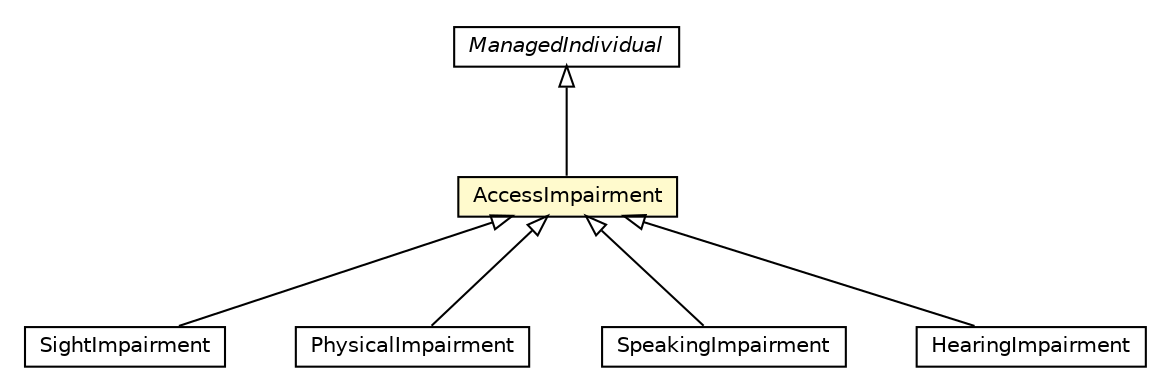 #!/usr/local/bin/dot
#
# Class diagram 
# Generated by UMLGraph version R5_6-24-gf6e263 (http://www.umlgraph.org/)
#

digraph G {
	edge [fontname="Helvetica",fontsize=10,labelfontname="Helvetica",labelfontsize=10];
	node [fontname="Helvetica",fontsize=10,shape=plaintext];
	nodesep=0.25;
	ranksep=0.5;
	// org.universAAL.middleware.owl.ManagedIndividual
	c1900885 [label=<<table title="org.universAAL.middleware.owl.ManagedIndividual" border="0" cellborder="1" cellspacing="0" cellpadding="2" port="p" href="../../owl/ManagedIndividual.html">
		<tr><td><table border="0" cellspacing="0" cellpadding="1">
<tr><td align="center" balign="center"><font face="Helvetica-Oblique"> ManagedIndividual </font></td></tr>
		</table></td></tr>
		</table>>, URL="../../owl/ManagedIndividual.html", fontname="Helvetica", fontcolor="black", fontsize=10.0];
	// org.universAAL.middleware.ui.owl.AccessImpairment
	c1901251 [label=<<table title="org.universAAL.middleware.ui.owl.AccessImpairment" border="0" cellborder="1" cellspacing="0" cellpadding="2" port="p" bgcolor="lemonChiffon" href="./AccessImpairment.html">
		<tr><td><table border="0" cellspacing="0" cellpadding="1">
<tr><td align="center" balign="center"> AccessImpairment </td></tr>
		</table></td></tr>
		</table>>, URL="./AccessImpairment.html", fontname="Helvetica", fontcolor="black", fontsize=10.0];
	// org.universAAL.ontology.impairment.SightImpairment
	c1901661 [label=<<table title="org.universAAL.ontology.impairment.SightImpairment" border="0" cellborder="1" cellspacing="0" cellpadding="2" port="p" href="../../../ontology/impairment/SightImpairment.html">
		<tr><td><table border="0" cellspacing="0" cellpadding="1">
<tr><td align="center" balign="center"> SightImpairment </td></tr>
		</table></td></tr>
		</table>>, URL="../../../ontology/impairment/SightImpairment.html", fontname="Helvetica", fontcolor="black", fontsize=10.0];
	// org.universAAL.ontology.impairment.PhysicalImpairment
	c1901663 [label=<<table title="org.universAAL.ontology.impairment.PhysicalImpairment" border="0" cellborder="1" cellspacing="0" cellpadding="2" port="p" href="../../../ontology/impairment/PhysicalImpairment.html">
		<tr><td><table border="0" cellspacing="0" cellpadding="1">
<tr><td align="center" balign="center"> PhysicalImpairment </td></tr>
		</table></td></tr>
		</table>>, URL="../../../ontology/impairment/PhysicalImpairment.html", fontname="Helvetica", fontcolor="black", fontsize=10.0];
	// org.universAAL.ontology.impairment.SpeakingImpairment
	c1901664 [label=<<table title="org.universAAL.ontology.impairment.SpeakingImpairment" border="0" cellborder="1" cellspacing="0" cellpadding="2" port="p" href="../../../ontology/impairment/SpeakingImpairment.html">
		<tr><td><table border="0" cellspacing="0" cellpadding="1">
<tr><td align="center" balign="center"> SpeakingImpairment </td></tr>
		</table></td></tr>
		</table>>, URL="../../../ontology/impairment/SpeakingImpairment.html", fontname="Helvetica", fontcolor="black", fontsize=10.0];
	// org.universAAL.ontology.impairment.HearingImpairment
	c1901666 [label=<<table title="org.universAAL.ontology.impairment.HearingImpairment" border="0" cellborder="1" cellspacing="0" cellpadding="2" port="p" href="../../../ontology/impairment/HearingImpairment.html">
		<tr><td><table border="0" cellspacing="0" cellpadding="1">
<tr><td align="center" balign="center"> HearingImpairment </td></tr>
		</table></td></tr>
		</table>>, URL="../../../ontology/impairment/HearingImpairment.html", fontname="Helvetica", fontcolor="black", fontsize=10.0];
	//org.universAAL.middleware.ui.owl.AccessImpairment extends org.universAAL.middleware.owl.ManagedIndividual
	c1900885:p -> c1901251:p [dir=back,arrowtail=empty];
	//org.universAAL.ontology.impairment.SightImpairment extends org.universAAL.middleware.ui.owl.AccessImpairment
	c1901251:p -> c1901661:p [dir=back,arrowtail=empty];
	//org.universAAL.ontology.impairment.PhysicalImpairment extends org.universAAL.middleware.ui.owl.AccessImpairment
	c1901251:p -> c1901663:p [dir=back,arrowtail=empty];
	//org.universAAL.ontology.impairment.SpeakingImpairment extends org.universAAL.middleware.ui.owl.AccessImpairment
	c1901251:p -> c1901664:p [dir=back,arrowtail=empty];
	//org.universAAL.ontology.impairment.HearingImpairment extends org.universAAL.middleware.ui.owl.AccessImpairment
	c1901251:p -> c1901666:p [dir=back,arrowtail=empty];
}

